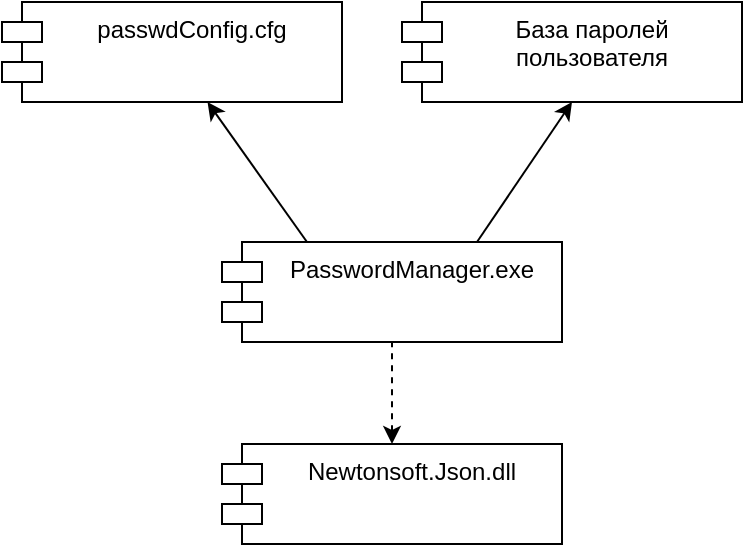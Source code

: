 <mxfile version="20.8.16" type="device"><diagram name="Page-1" id="7yurC4JLyRSnu3IGjYZU"><mxGraphModel dx="1175" dy="702" grid="1" gridSize="10" guides="1" tooltips="1" connect="1" arrows="1" fold="1" page="1" pageScale="1" pageWidth="850" pageHeight="1100" math="0" shadow="0"><root><mxCell id="0"/><mxCell id="1" parent="0"/><mxCell id="8-pJVh_zoimFPTWtp0AQ-1" value="База паролей&#10;пользователя" style="shape=module;align=left;spacingLeft=20;align=center;verticalAlign=top;" vertex="1" parent="1"><mxGeometry x="520" y="169" width="170" height="50" as="geometry"/></mxCell><mxCell id="8-pJVh_zoimFPTWtp0AQ-2" value="Newtonsoft.Json.dll" style="shape=module;align=left;spacingLeft=20;align=center;verticalAlign=top;" vertex="1" parent="1"><mxGeometry x="430" y="390" width="170" height="50" as="geometry"/></mxCell><mxCell id="8-pJVh_zoimFPTWtp0AQ-3" value="PasswordManager.exe" style="shape=module;align=left;spacingLeft=20;align=center;verticalAlign=top;" vertex="1" parent="1"><mxGeometry x="430" y="289" width="170" height="50" as="geometry"/></mxCell><mxCell id="8-pJVh_zoimFPTWtp0AQ-4" value="passwdConfig.cfg" style="shape=module;align=left;spacingLeft=20;align=center;verticalAlign=top;" vertex="1" parent="1"><mxGeometry x="320" y="169" width="170" height="50" as="geometry"/></mxCell><mxCell id="8-pJVh_zoimFPTWtp0AQ-7" value="" style="endArrow=classic;html=1;rounded=0;exitX=0.25;exitY=0;exitDx=0;exitDy=0;" edge="1" parent="1" source="8-pJVh_zoimFPTWtp0AQ-3" target="8-pJVh_zoimFPTWtp0AQ-4"><mxGeometry width="50" height="50" relative="1" as="geometry"><mxPoint x="430" y="234" as="sourcePoint"/><mxPoint x="480" y="184" as="targetPoint"/></mxGeometry></mxCell><mxCell id="8-pJVh_zoimFPTWtp0AQ-8" value="" style="endArrow=classic;html=1;rounded=0;exitX=0.75;exitY=0;exitDx=0;exitDy=0;entryX=0.5;entryY=1;entryDx=0;entryDy=0;" edge="1" parent="1" source="8-pJVh_zoimFPTWtp0AQ-3" target="8-pJVh_zoimFPTWtp0AQ-1"><mxGeometry width="50" height="50" relative="1" as="geometry"><mxPoint x="482.5" y="299" as="sourcePoint"/><mxPoint x="440.132" y="229" as="targetPoint"/></mxGeometry></mxCell><mxCell id="8-pJVh_zoimFPTWtp0AQ-9" value="" style="endArrow=none;dashed=1;html=1;rounded=0;exitX=0.5;exitY=0;exitDx=0;exitDy=0;startArrow=classic;startFill=1;" edge="1" parent="1" source="8-pJVh_zoimFPTWtp0AQ-2" target="8-pJVh_zoimFPTWtp0AQ-3"><mxGeometry width="50" height="50" relative="1" as="geometry"><mxPoint x="680" y="390" as="sourcePoint"/><mxPoint x="730" y="340" as="targetPoint"/></mxGeometry></mxCell></root></mxGraphModel></diagram></mxfile>